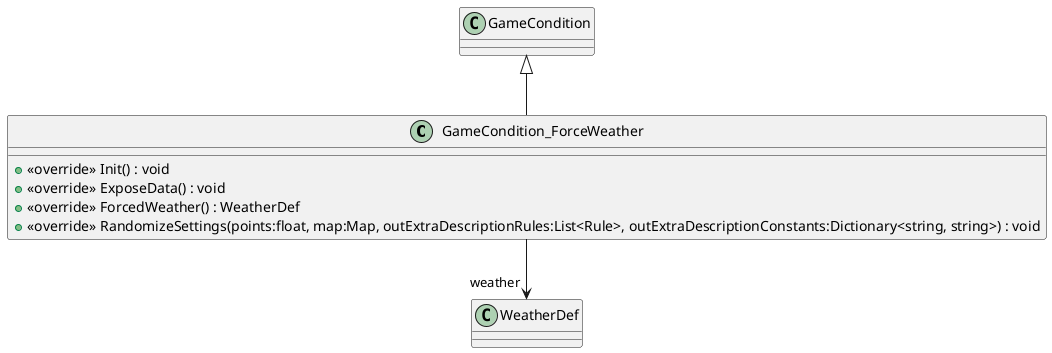 @startuml
class GameCondition_ForceWeather {
    + <<override>> Init() : void
    + <<override>> ExposeData() : void
    + <<override>> ForcedWeather() : WeatherDef
    + <<override>> RandomizeSettings(points:float, map:Map, outExtraDescriptionRules:List<Rule>, outExtraDescriptionConstants:Dictionary<string, string>) : void
}
GameCondition <|-- GameCondition_ForceWeather
GameCondition_ForceWeather --> "weather" WeatherDef
@enduml
